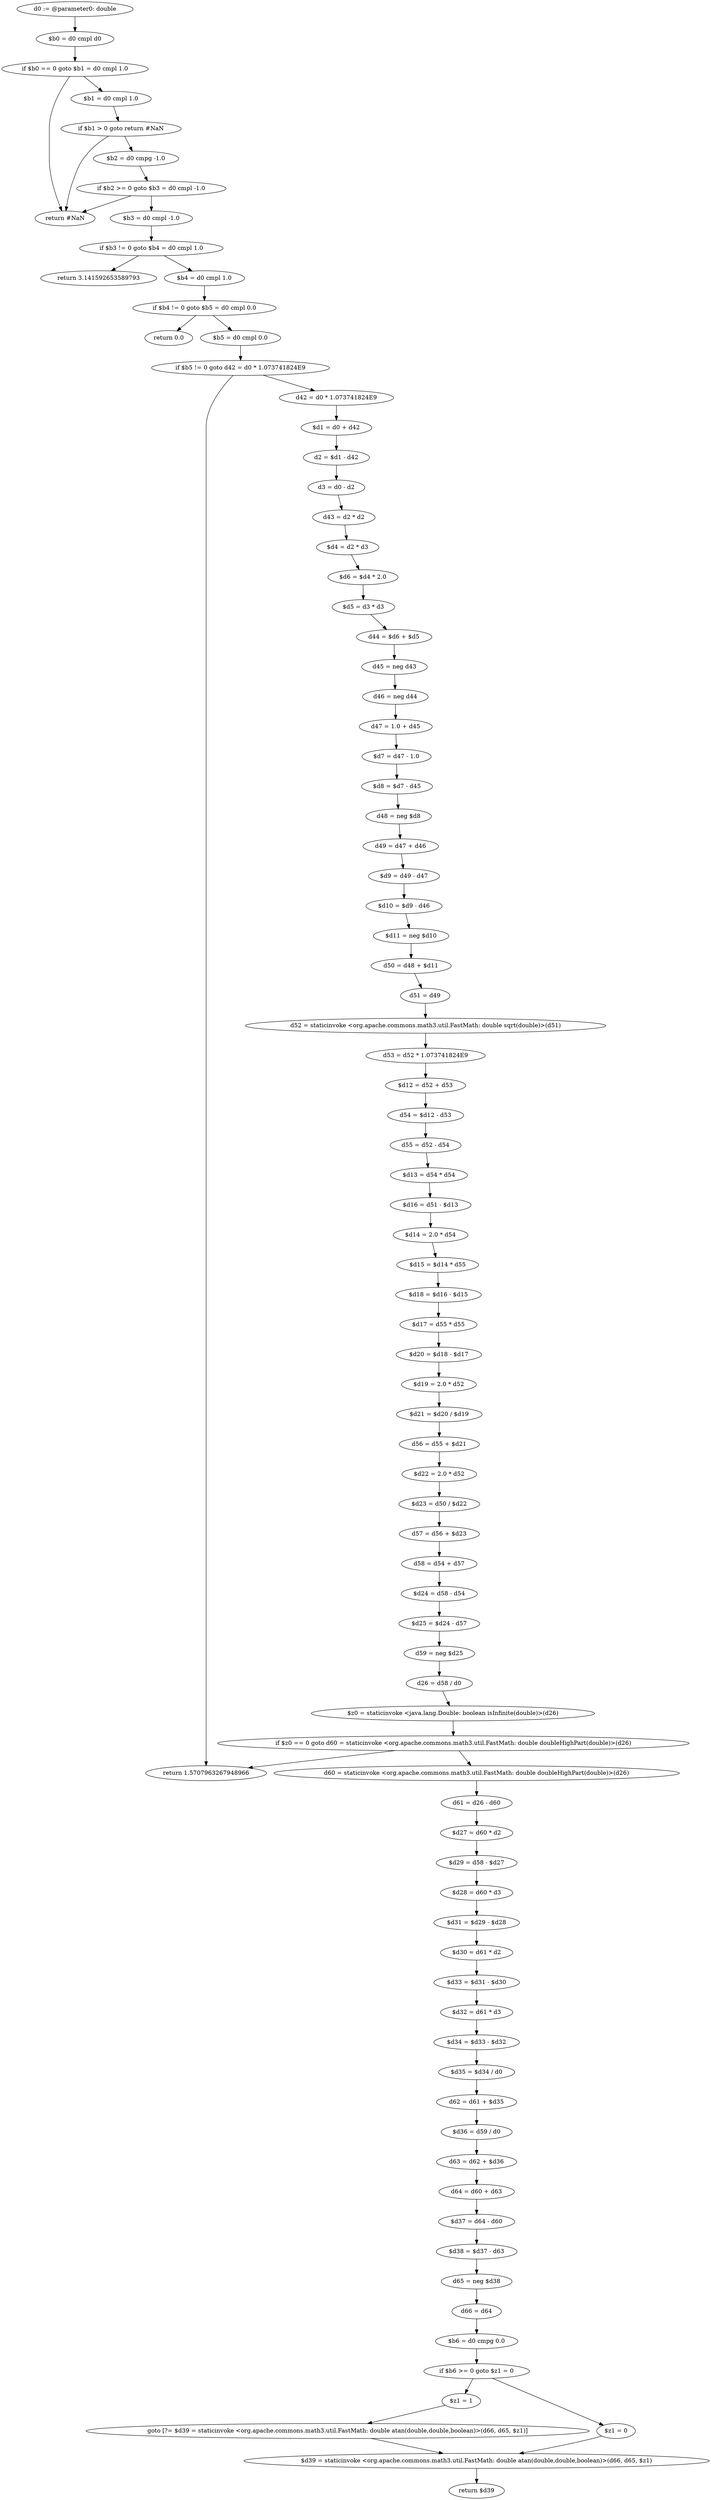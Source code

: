 digraph "unitGraph" {
    "d0 := @parameter0: double"
    "$b0 = d0 cmpl d0"
    "if $b0 == 0 goto $b1 = d0 cmpl 1.0"
    "return #NaN"
    "$b1 = d0 cmpl 1.0"
    "if $b1 > 0 goto return #NaN"
    "$b2 = d0 cmpg -1.0"
    "if $b2 >= 0 goto $b3 = d0 cmpl -1.0"
    "$b3 = d0 cmpl -1.0"
    "if $b3 != 0 goto $b4 = d0 cmpl 1.0"
    "return 3.141592653589793"
    "$b4 = d0 cmpl 1.0"
    "if $b4 != 0 goto $b5 = d0 cmpl 0.0"
    "return 0.0"
    "$b5 = d0 cmpl 0.0"
    "if $b5 != 0 goto d42 = d0 * 1.073741824E9"
    "return 1.5707963267948966"
    "d42 = d0 * 1.073741824E9"
    "$d1 = d0 + d42"
    "d2 = $d1 - d42"
    "d3 = d0 - d2"
    "d43 = d2 * d2"
    "$d4 = d2 * d3"
    "$d6 = $d4 * 2.0"
    "$d5 = d3 * d3"
    "d44 = $d6 + $d5"
    "d45 = neg d43"
    "d46 = neg d44"
    "d47 = 1.0 + d45"
    "$d7 = d47 - 1.0"
    "$d8 = $d7 - d45"
    "d48 = neg $d8"
    "d49 = d47 + d46"
    "$d9 = d49 - d47"
    "$d10 = $d9 - d46"
    "$d11 = neg $d10"
    "d50 = d48 + $d11"
    "d51 = d49"
    "d52 = staticinvoke <org.apache.commons.math3.util.FastMath: double sqrt(double)>(d51)"
    "d53 = d52 * 1.073741824E9"
    "$d12 = d52 + d53"
    "d54 = $d12 - d53"
    "d55 = d52 - d54"
    "$d13 = d54 * d54"
    "$d16 = d51 - $d13"
    "$d14 = 2.0 * d54"
    "$d15 = $d14 * d55"
    "$d18 = $d16 - $d15"
    "$d17 = d55 * d55"
    "$d20 = $d18 - $d17"
    "$d19 = 2.0 * d52"
    "$d21 = $d20 / $d19"
    "d56 = d55 + $d21"
    "$d22 = 2.0 * d52"
    "$d23 = d50 / $d22"
    "d57 = d56 + $d23"
    "d58 = d54 + d57"
    "$d24 = d58 - d54"
    "$d25 = $d24 - d57"
    "d59 = neg $d25"
    "d26 = d58 / d0"
    "$z0 = staticinvoke <java.lang.Double: boolean isInfinite(double)>(d26)"
    "if $z0 == 0 goto d60 = staticinvoke <org.apache.commons.math3.util.FastMath: double doubleHighPart(double)>(d26)"
    "d60 = staticinvoke <org.apache.commons.math3.util.FastMath: double doubleHighPart(double)>(d26)"
    "d61 = d26 - d60"
    "$d27 = d60 * d2"
    "$d29 = d58 - $d27"
    "$d28 = d60 * d3"
    "$d31 = $d29 - $d28"
    "$d30 = d61 * d2"
    "$d33 = $d31 - $d30"
    "$d32 = d61 * d3"
    "$d34 = $d33 - $d32"
    "$d35 = $d34 / d0"
    "d62 = d61 + $d35"
    "$d36 = d59 / d0"
    "d63 = d62 + $d36"
    "d64 = d60 + d63"
    "$d37 = d64 - d60"
    "$d38 = $d37 - d63"
    "d65 = neg $d38"
    "d66 = d64"
    "$b6 = d0 cmpg 0.0"
    "if $b6 >= 0 goto $z1 = 0"
    "$z1 = 1"
    "goto [?= $d39 = staticinvoke <org.apache.commons.math3.util.FastMath: double atan(double,double,boolean)>(d66, d65, $z1)]"
    "$z1 = 0"
    "$d39 = staticinvoke <org.apache.commons.math3.util.FastMath: double atan(double,double,boolean)>(d66, d65, $z1)"
    "return $d39"
    "d0 := @parameter0: double"->"$b0 = d0 cmpl d0";
    "$b0 = d0 cmpl d0"->"if $b0 == 0 goto $b1 = d0 cmpl 1.0";
    "if $b0 == 0 goto $b1 = d0 cmpl 1.0"->"return #NaN";
    "if $b0 == 0 goto $b1 = d0 cmpl 1.0"->"$b1 = d0 cmpl 1.0";
    "$b1 = d0 cmpl 1.0"->"if $b1 > 0 goto return #NaN";
    "if $b1 > 0 goto return #NaN"->"$b2 = d0 cmpg -1.0";
    "if $b1 > 0 goto return #NaN"->"return #NaN";
    "$b2 = d0 cmpg -1.0"->"if $b2 >= 0 goto $b3 = d0 cmpl -1.0";
    "if $b2 >= 0 goto $b3 = d0 cmpl -1.0"->"return #NaN";
    "if $b2 >= 0 goto $b3 = d0 cmpl -1.0"->"$b3 = d0 cmpl -1.0";
    "$b3 = d0 cmpl -1.0"->"if $b3 != 0 goto $b4 = d0 cmpl 1.0";
    "if $b3 != 0 goto $b4 = d0 cmpl 1.0"->"return 3.141592653589793";
    "if $b3 != 0 goto $b4 = d0 cmpl 1.0"->"$b4 = d0 cmpl 1.0";
    "$b4 = d0 cmpl 1.0"->"if $b4 != 0 goto $b5 = d0 cmpl 0.0";
    "if $b4 != 0 goto $b5 = d0 cmpl 0.0"->"return 0.0";
    "if $b4 != 0 goto $b5 = d0 cmpl 0.0"->"$b5 = d0 cmpl 0.0";
    "$b5 = d0 cmpl 0.0"->"if $b5 != 0 goto d42 = d0 * 1.073741824E9";
    "if $b5 != 0 goto d42 = d0 * 1.073741824E9"->"return 1.5707963267948966";
    "if $b5 != 0 goto d42 = d0 * 1.073741824E9"->"d42 = d0 * 1.073741824E9";
    "d42 = d0 * 1.073741824E9"->"$d1 = d0 + d42";
    "$d1 = d0 + d42"->"d2 = $d1 - d42";
    "d2 = $d1 - d42"->"d3 = d0 - d2";
    "d3 = d0 - d2"->"d43 = d2 * d2";
    "d43 = d2 * d2"->"$d4 = d2 * d3";
    "$d4 = d2 * d3"->"$d6 = $d4 * 2.0";
    "$d6 = $d4 * 2.0"->"$d5 = d3 * d3";
    "$d5 = d3 * d3"->"d44 = $d6 + $d5";
    "d44 = $d6 + $d5"->"d45 = neg d43";
    "d45 = neg d43"->"d46 = neg d44";
    "d46 = neg d44"->"d47 = 1.0 + d45";
    "d47 = 1.0 + d45"->"$d7 = d47 - 1.0";
    "$d7 = d47 - 1.0"->"$d8 = $d7 - d45";
    "$d8 = $d7 - d45"->"d48 = neg $d8";
    "d48 = neg $d8"->"d49 = d47 + d46";
    "d49 = d47 + d46"->"$d9 = d49 - d47";
    "$d9 = d49 - d47"->"$d10 = $d9 - d46";
    "$d10 = $d9 - d46"->"$d11 = neg $d10";
    "$d11 = neg $d10"->"d50 = d48 + $d11";
    "d50 = d48 + $d11"->"d51 = d49";
    "d51 = d49"->"d52 = staticinvoke <org.apache.commons.math3.util.FastMath: double sqrt(double)>(d51)";
    "d52 = staticinvoke <org.apache.commons.math3.util.FastMath: double sqrt(double)>(d51)"->"d53 = d52 * 1.073741824E9";
    "d53 = d52 * 1.073741824E9"->"$d12 = d52 + d53";
    "$d12 = d52 + d53"->"d54 = $d12 - d53";
    "d54 = $d12 - d53"->"d55 = d52 - d54";
    "d55 = d52 - d54"->"$d13 = d54 * d54";
    "$d13 = d54 * d54"->"$d16 = d51 - $d13";
    "$d16 = d51 - $d13"->"$d14 = 2.0 * d54";
    "$d14 = 2.0 * d54"->"$d15 = $d14 * d55";
    "$d15 = $d14 * d55"->"$d18 = $d16 - $d15";
    "$d18 = $d16 - $d15"->"$d17 = d55 * d55";
    "$d17 = d55 * d55"->"$d20 = $d18 - $d17";
    "$d20 = $d18 - $d17"->"$d19 = 2.0 * d52";
    "$d19 = 2.0 * d52"->"$d21 = $d20 / $d19";
    "$d21 = $d20 / $d19"->"d56 = d55 + $d21";
    "d56 = d55 + $d21"->"$d22 = 2.0 * d52";
    "$d22 = 2.0 * d52"->"$d23 = d50 / $d22";
    "$d23 = d50 / $d22"->"d57 = d56 + $d23";
    "d57 = d56 + $d23"->"d58 = d54 + d57";
    "d58 = d54 + d57"->"$d24 = d58 - d54";
    "$d24 = d58 - d54"->"$d25 = $d24 - d57";
    "$d25 = $d24 - d57"->"d59 = neg $d25";
    "d59 = neg $d25"->"d26 = d58 / d0";
    "d26 = d58 / d0"->"$z0 = staticinvoke <java.lang.Double: boolean isInfinite(double)>(d26)";
    "$z0 = staticinvoke <java.lang.Double: boolean isInfinite(double)>(d26)"->"if $z0 == 0 goto d60 = staticinvoke <org.apache.commons.math3.util.FastMath: double doubleHighPart(double)>(d26)";
    "if $z0 == 0 goto d60 = staticinvoke <org.apache.commons.math3.util.FastMath: double doubleHighPart(double)>(d26)"->"return 1.5707963267948966";
    "if $z0 == 0 goto d60 = staticinvoke <org.apache.commons.math3.util.FastMath: double doubleHighPart(double)>(d26)"->"d60 = staticinvoke <org.apache.commons.math3.util.FastMath: double doubleHighPart(double)>(d26)";
    "d60 = staticinvoke <org.apache.commons.math3.util.FastMath: double doubleHighPart(double)>(d26)"->"d61 = d26 - d60";
    "d61 = d26 - d60"->"$d27 = d60 * d2";
    "$d27 = d60 * d2"->"$d29 = d58 - $d27";
    "$d29 = d58 - $d27"->"$d28 = d60 * d3";
    "$d28 = d60 * d3"->"$d31 = $d29 - $d28";
    "$d31 = $d29 - $d28"->"$d30 = d61 * d2";
    "$d30 = d61 * d2"->"$d33 = $d31 - $d30";
    "$d33 = $d31 - $d30"->"$d32 = d61 * d3";
    "$d32 = d61 * d3"->"$d34 = $d33 - $d32";
    "$d34 = $d33 - $d32"->"$d35 = $d34 / d0";
    "$d35 = $d34 / d0"->"d62 = d61 + $d35";
    "d62 = d61 + $d35"->"$d36 = d59 / d0";
    "$d36 = d59 / d0"->"d63 = d62 + $d36";
    "d63 = d62 + $d36"->"d64 = d60 + d63";
    "d64 = d60 + d63"->"$d37 = d64 - d60";
    "$d37 = d64 - d60"->"$d38 = $d37 - d63";
    "$d38 = $d37 - d63"->"d65 = neg $d38";
    "d65 = neg $d38"->"d66 = d64";
    "d66 = d64"->"$b6 = d0 cmpg 0.0";
    "$b6 = d0 cmpg 0.0"->"if $b6 >= 0 goto $z1 = 0";
    "if $b6 >= 0 goto $z1 = 0"->"$z1 = 1";
    "if $b6 >= 0 goto $z1 = 0"->"$z1 = 0";
    "$z1 = 1"->"goto [?= $d39 = staticinvoke <org.apache.commons.math3.util.FastMath: double atan(double,double,boolean)>(d66, d65, $z1)]";
    "goto [?= $d39 = staticinvoke <org.apache.commons.math3.util.FastMath: double atan(double,double,boolean)>(d66, d65, $z1)]"->"$d39 = staticinvoke <org.apache.commons.math3.util.FastMath: double atan(double,double,boolean)>(d66, d65, $z1)";
    "$z1 = 0"->"$d39 = staticinvoke <org.apache.commons.math3.util.FastMath: double atan(double,double,boolean)>(d66, d65, $z1)";
    "$d39 = staticinvoke <org.apache.commons.math3.util.FastMath: double atan(double,double,boolean)>(d66, d65, $z1)"->"return $d39";
}
